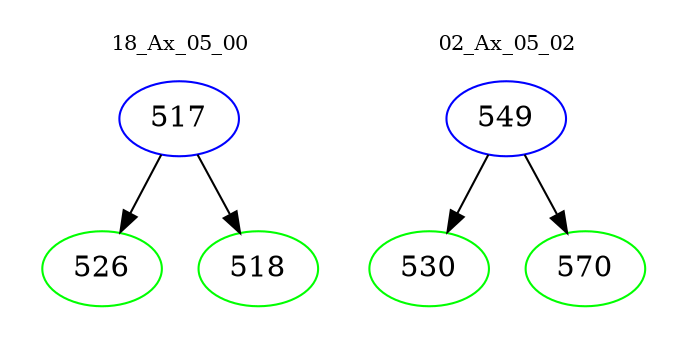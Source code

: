 digraph{
subgraph cluster_0 {
color = white
label = "18_Ax_05_00";
fontsize=10;
T0_517 [label="517", color="blue"]
T0_517 -> T0_526 [color="black"]
T0_526 [label="526", color="green"]
T0_517 -> T0_518 [color="black"]
T0_518 [label="518", color="green"]
}
subgraph cluster_1 {
color = white
label = "02_Ax_05_02";
fontsize=10;
T1_549 [label="549", color="blue"]
T1_549 -> T1_530 [color="black"]
T1_530 [label="530", color="green"]
T1_549 -> T1_570 [color="black"]
T1_570 [label="570", color="green"]
}
}
